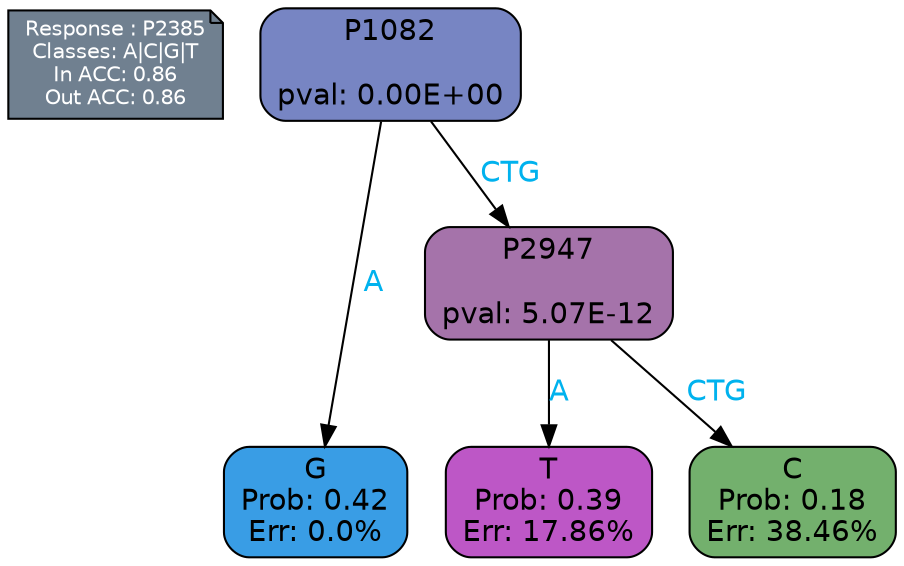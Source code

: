 digraph Tree {
node [shape=box, style="filled, rounded", color="black", fontname=helvetica] ;
graph [ranksep=equally, splines=polylines, bgcolor=transparent, dpi=600] ;
edge [fontname=helvetica] ;
LEGEND [label="Response : P2385
Classes: A|C|G|T
In ACC: 0.86
Out ACC: 0.86
",shape=note,align=left,style=filled,fillcolor="slategray",fontcolor="white",fontsize=10];1 [label="P1082

pval: 0.00E+00", fillcolor="#7785c3"] ;
2 [label="G
Prob: 0.42
Err: 0.0%", fillcolor="#399de5"] ;
3 [label="P2947

pval: 5.07E-12", fillcolor="#a573aa"] ;
4 [label="T
Prob: 0.39
Err: 17.86%", fillcolor="#bd57c6"] ;
5 [label="C
Prob: 0.18
Err: 38.46%", fillcolor="#73b06d"] ;
1 -> 2 [label="A",fontcolor=deepskyblue2] ;
1 -> 3 [label="CTG",fontcolor=deepskyblue2] ;
3 -> 4 [label="A",fontcolor=deepskyblue2] ;
3 -> 5 [label="CTG",fontcolor=deepskyblue2] ;
{rank = same; 2;4;5;}{rank = same; LEGEND;1;}}